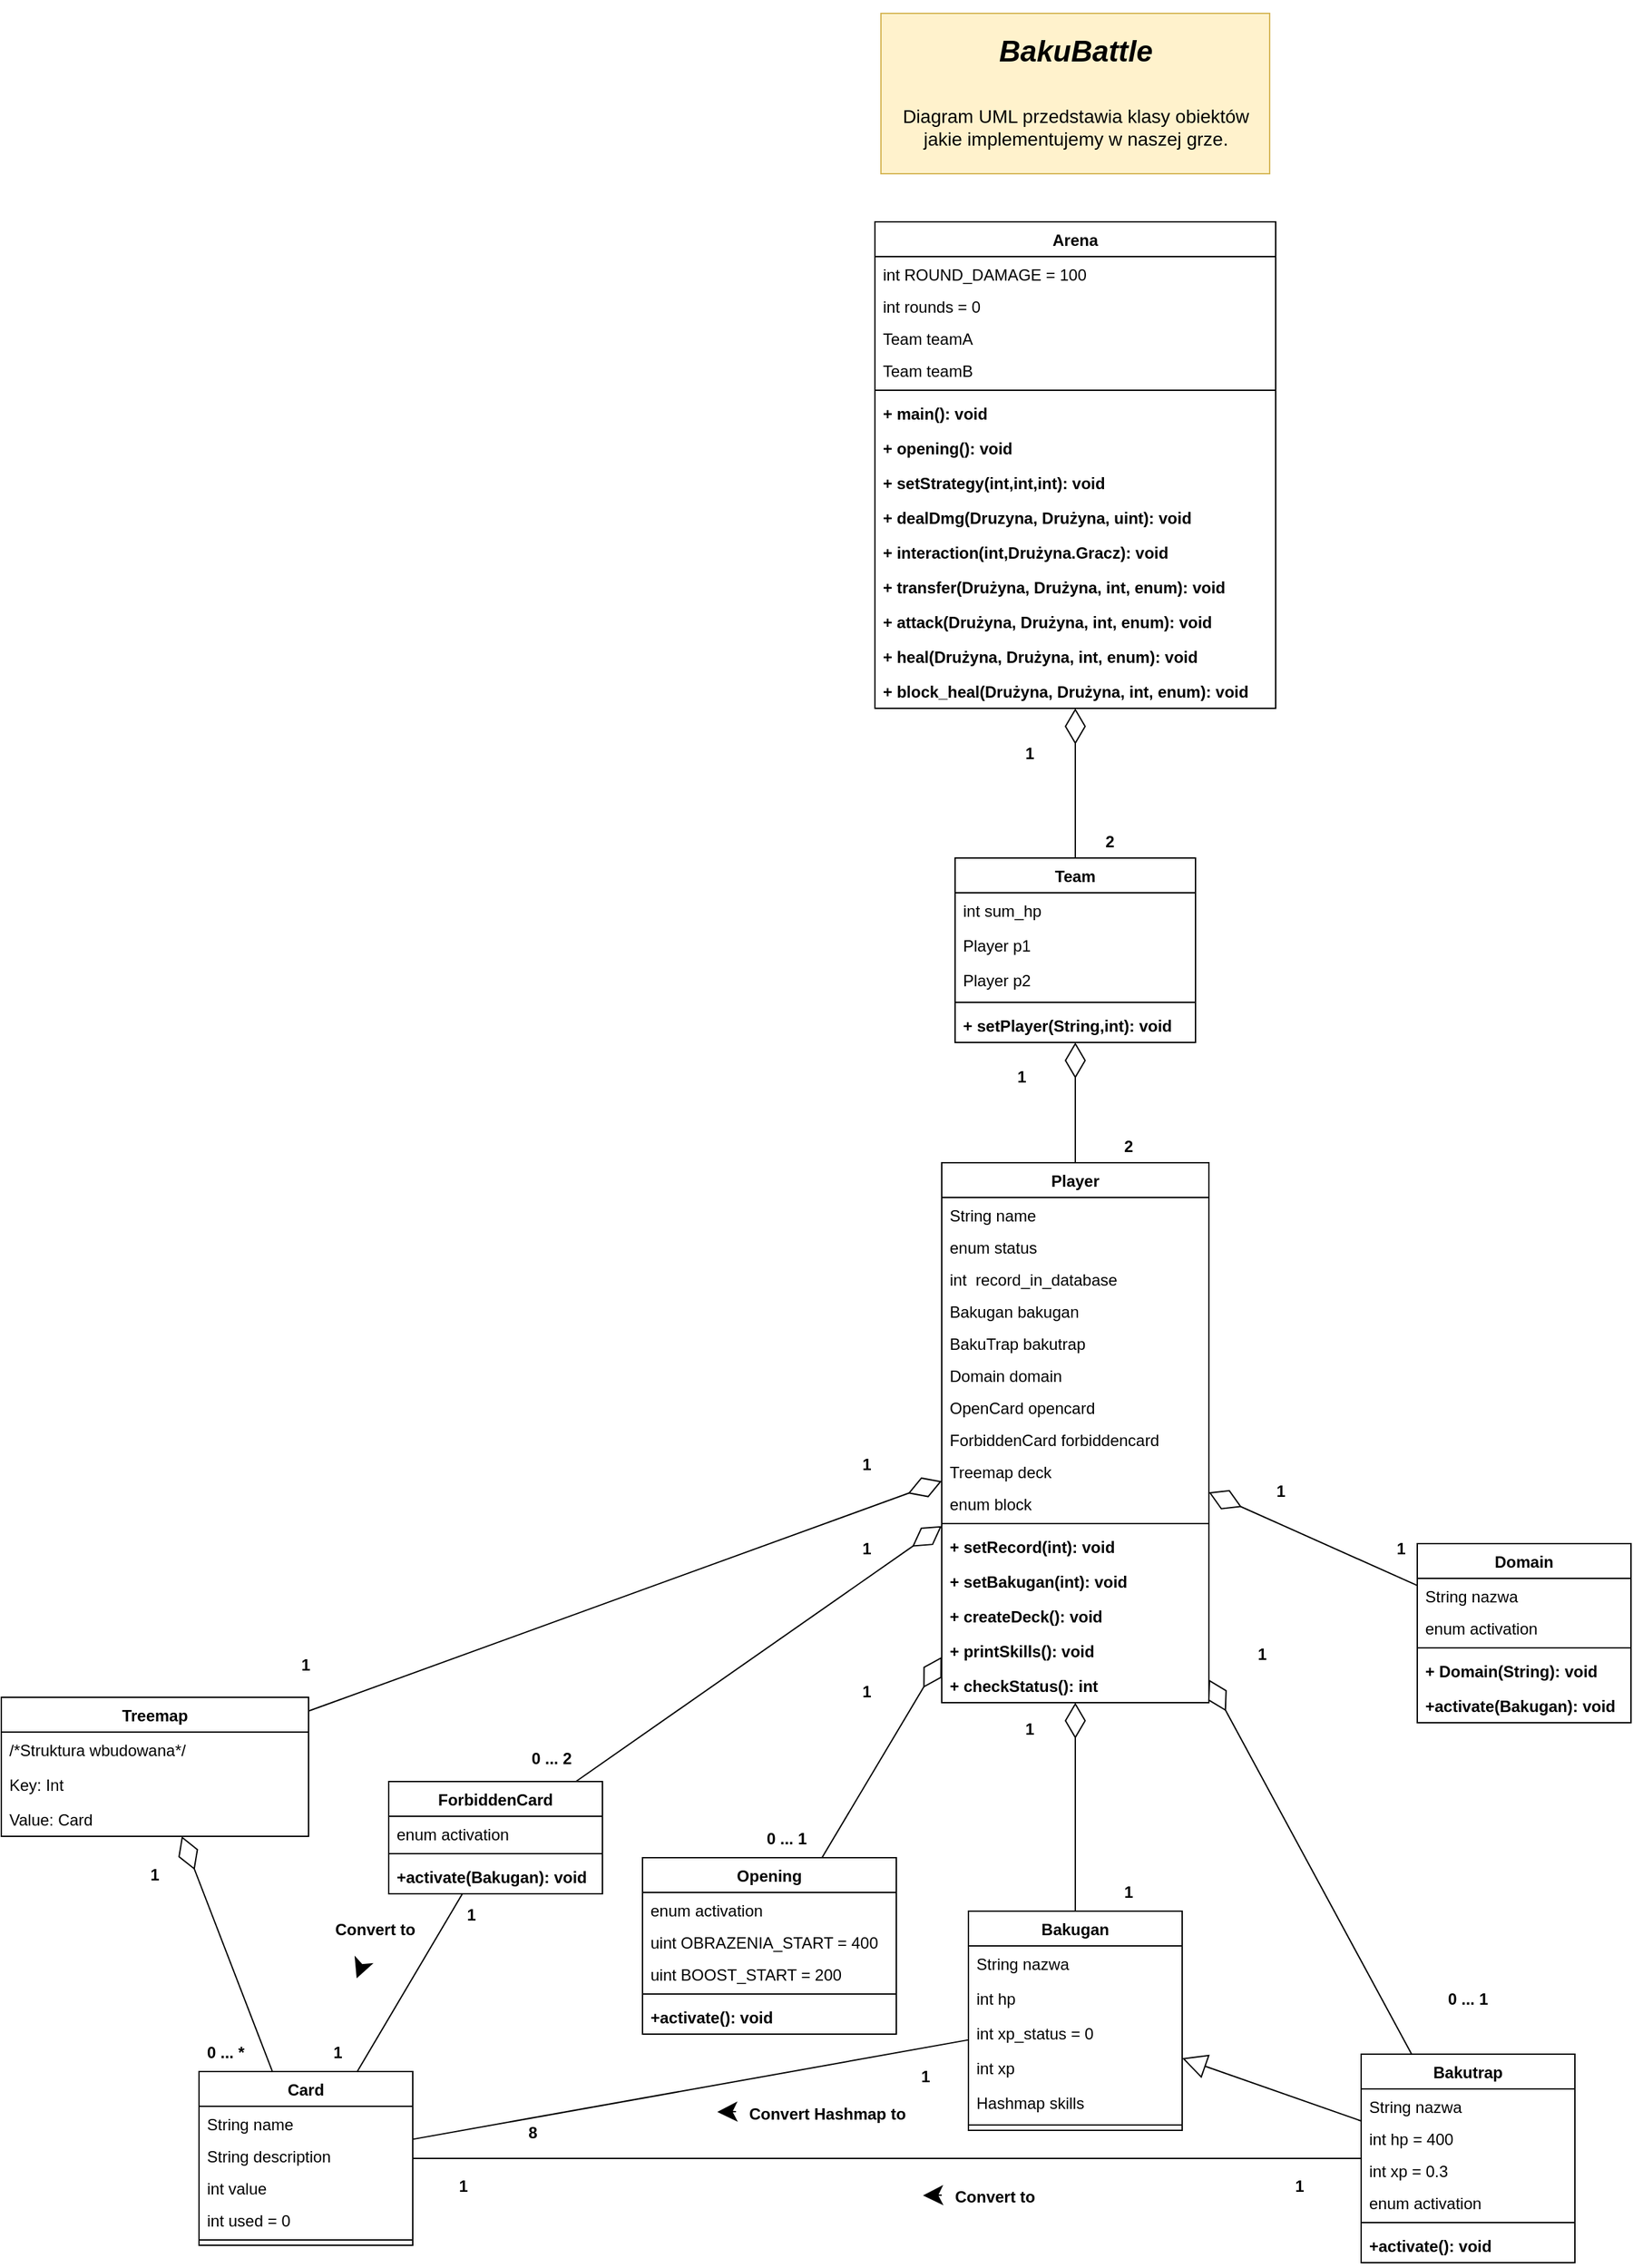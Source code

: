 <mxfile version="18.0.2" type="device"><diagram id="z4InLIFuuH21p3DzAAAp" name="Page-1"><mxGraphModel dx="3197" dy="2397" grid="1" gridSize="10" guides="1" tooltips="1" connect="1" arrows="1" fold="1" page="1" pageScale="1" pageWidth="827" pageHeight="1169" math="0" shadow="0"><root><mxCell id="0"/><mxCell id="1" parent="0"/><mxCell id="HNbfXIdsEJg35BNirGEi-4" value="&lt;br&gt;&lt;div&gt;&lt;i&gt;BakuBattle&lt;/i&gt;&lt;/div&gt;&lt;div&gt;&lt;br&gt;&lt;/div&gt;&lt;div style=&quot;font-size: 14px&quot; align=&quot;center&quot;&gt;&lt;span style=&quot;font-weight: normal&quot;&gt;Diagram UML przedstawia klasy obiektów jakie implementujemy w naszej grze.&lt;/span&gt;&lt;br&gt;&lt;/div&gt;" style="text;html=1;strokeColor=#d6b656;fillColor=#fff2cc;spacing=5;spacingTop=-20;whiteSpace=wrap;overflow=hidden;rounded=0;fontFamily=Helvetica;align=center;fontStyle=1;fontSize=22;" parent="1" vertex="1"><mxGeometry x="268.5" y="-110" width="291" height="120" as="geometry"/></mxCell><mxCell id="HNbfXIdsEJg35BNirGEi-7" value="1" style="text;align=center;fontStyle=1;verticalAlign=middle;spacingLeft=3;spacingRight=3;strokeColor=none;rotatable=0;points=[[0,0.5],[1,0.5]];portConstraint=eastwest;" parent="1" vertex="1"><mxGeometry x="340" y="430" width="80" height="26" as="geometry"/></mxCell><mxCell id="HNbfXIdsEJg35BNirGEi-24" value="Arena" style="swimlane;fontStyle=1;align=center;verticalAlign=top;childLayout=stackLayout;horizontal=1;startSize=26;horizontalStack=0;resizeParent=1;resizeParentMax=0;resizeLast=0;collapsible=1;marginBottom=0;" parent="1" vertex="1"><mxGeometry x="264" y="46" width="300" height="364" as="geometry"><mxRectangle x="264" y="46" width="70" height="26" as="alternateBounds"/></mxGeometry></mxCell><mxCell id="_k5z_oMtJLulZt7J_Nnw-19" value="int ROUND_DAMAGE = 100&#xA;" style="text;strokeColor=none;fillColor=none;align=left;verticalAlign=top;spacingLeft=4;spacingRight=4;overflow=hidden;rotatable=0;points=[[0,0.5],[1,0.5]];portConstraint=eastwest;" parent="HNbfXIdsEJg35BNirGEi-24" vertex="1"><mxGeometry y="26" width="300" height="24" as="geometry"/></mxCell><mxCell id="HNbfXIdsEJg35BNirGEi-25" value="int rounds = 0&#xA;" style="text;strokeColor=none;fillColor=none;align=left;verticalAlign=top;spacingLeft=4;spacingRight=4;overflow=hidden;rotatable=0;points=[[0,0.5],[1,0.5]];portConstraint=eastwest;" parent="HNbfXIdsEJg35BNirGEi-24" vertex="1"><mxGeometry y="50" width="300" height="24" as="geometry"/></mxCell><mxCell id="_k5z_oMtJLulZt7J_Nnw-10" value="Team teamA" style="text;strokeColor=none;fillColor=none;align=left;verticalAlign=top;spacingLeft=4;spacingRight=4;overflow=hidden;rotatable=0;points=[[0,0.5],[1,0.5]];portConstraint=eastwest;" parent="HNbfXIdsEJg35BNirGEi-24" vertex="1"><mxGeometry y="74" width="300" height="24" as="geometry"/></mxCell><mxCell id="HNbfXIdsEJg35BNirGEi-31" value="Team teamB" style="text;strokeColor=none;fillColor=none;align=left;verticalAlign=top;spacingLeft=4;spacingRight=4;overflow=hidden;rotatable=0;points=[[0,0.5],[1,0.5]];portConstraint=eastwest;" parent="HNbfXIdsEJg35BNirGEi-24" vertex="1"><mxGeometry y="98" width="300" height="24" as="geometry"/></mxCell><mxCell id="HNbfXIdsEJg35BNirGEi-26" value="" style="line;strokeWidth=1;fillColor=none;align=left;verticalAlign=middle;spacingTop=-1;spacingLeft=3;spacingRight=3;rotatable=0;labelPosition=right;points=[];portConstraint=eastwest;" parent="HNbfXIdsEJg35BNirGEi-24" vertex="1"><mxGeometry y="122" width="300" height="8" as="geometry"/></mxCell><mxCell id="_k5z_oMtJLulZt7J_Nnw-73" value="+ main(): void" style="text;strokeColor=none;fillColor=none;align=left;verticalAlign=top;spacingLeft=4;spacingRight=4;overflow=hidden;rotatable=0;points=[[0,0.5],[1,0.5]];portConstraint=eastwest;fontStyle=1" parent="HNbfXIdsEJg35BNirGEi-24" vertex="1"><mxGeometry y="130" width="300" height="26" as="geometry"/></mxCell><mxCell id="_k5z_oMtJLulZt7J_Nnw-33" value="+ opening(): void" style="text;strokeColor=none;fillColor=none;align=left;verticalAlign=top;spacingLeft=4;spacingRight=4;overflow=hidden;rotatable=0;points=[[0,0.5],[1,0.5]];portConstraint=eastwest;fontStyle=1" parent="HNbfXIdsEJg35BNirGEi-24" vertex="1"><mxGeometry y="156" width="300" height="26" as="geometry"/></mxCell><mxCell id="HNbfXIdsEJg35BNirGEi-27" value="+ setStrategy(int,int,int): void" style="text;strokeColor=none;fillColor=none;align=left;verticalAlign=top;spacingLeft=4;spacingRight=4;overflow=hidden;rotatable=0;points=[[0,0.5],[1,0.5]];portConstraint=eastwest;fontStyle=1" parent="HNbfXIdsEJg35BNirGEi-24" vertex="1"><mxGeometry y="182" width="300" height="26" as="geometry"/></mxCell><mxCell id="_k5z_oMtJLulZt7J_Nnw-59" value="+ dealDmg(Druzyna, Drużyna, uint): void" style="text;strokeColor=none;fillColor=none;align=left;verticalAlign=top;spacingLeft=4;spacingRight=4;overflow=hidden;rotatable=0;points=[[0,0.5],[1,0.5]];portConstraint=eastwest;fontStyle=1" parent="HNbfXIdsEJg35BNirGEi-24" vertex="1"><mxGeometry y="208" width="300" height="26" as="geometry"/></mxCell><mxCell id="_k5z_oMtJLulZt7J_Nnw-49" value="+ interaction(int,Drużyna.Gracz): void" style="text;strokeColor=none;fillColor=none;align=left;verticalAlign=top;spacingLeft=4;spacingRight=4;overflow=hidden;rotatable=0;points=[[0,0.5],[1,0.5]];portConstraint=eastwest;fontStyle=1" parent="HNbfXIdsEJg35BNirGEi-24" vertex="1"><mxGeometry y="234" width="300" height="26" as="geometry"/></mxCell><mxCell id="_k5z_oMtJLulZt7J_Nnw-50" value="+ transfer(Drużyna, Drużyna, int, enum): void" style="text;strokeColor=none;fillColor=none;align=left;verticalAlign=top;spacingLeft=4;spacingRight=4;overflow=hidden;rotatable=0;points=[[0,0.5],[1,0.5]];portConstraint=eastwest;fontStyle=1" parent="HNbfXIdsEJg35BNirGEi-24" vertex="1"><mxGeometry y="260" width="300" height="26" as="geometry"/></mxCell><mxCell id="_k5z_oMtJLulZt7J_Nnw-51" value="+ attack(Drużyna, Drużyna, int, enum): void" style="text;strokeColor=none;fillColor=none;align=left;verticalAlign=top;spacingLeft=4;spacingRight=4;overflow=hidden;rotatable=0;points=[[0,0.5],[1,0.5]];portConstraint=eastwest;fontStyle=1" parent="HNbfXIdsEJg35BNirGEi-24" vertex="1"><mxGeometry y="286" width="300" height="26" as="geometry"/></mxCell><mxCell id="_k5z_oMtJLulZt7J_Nnw-52" value="+ heal(Drużyna, Drużyna, int, enum): void" style="text;strokeColor=none;fillColor=none;align=left;verticalAlign=top;spacingLeft=4;spacingRight=4;overflow=hidden;rotatable=0;points=[[0,0.5],[1,0.5]];portConstraint=eastwest;fontStyle=1" parent="HNbfXIdsEJg35BNirGEi-24" vertex="1"><mxGeometry y="312" width="300" height="26" as="geometry"/></mxCell><mxCell id="_k5z_oMtJLulZt7J_Nnw-54" value="+ block_heal(Drużyna, Drużyna, int, enum): void" style="text;strokeColor=none;fillColor=none;align=left;verticalAlign=top;spacingLeft=4;spacingRight=4;overflow=hidden;rotatable=0;points=[[0,0.5],[1,0.5]];portConstraint=eastwest;fontStyle=1" parent="HNbfXIdsEJg35BNirGEi-24" vertex="1"><mxGeometry y="338" width="300" height="26" as="geometry"/></mxCell><mxCell id="HNbfXIdsEJg35BNirGEi-54" value="1" style="text;align=center;fontStyle=1;verticalAlign=middle;spacingLeft=3;spacingRight=3;strokeColor=none;rotatable=0;points=[[0,0.5],[1,0.5]];portConstraint=eastwest;" parent="1" vertex="1"><mxGeometry x="220" y="1130" width="76" height="30" as="geometry"/></mxCell><mxCell id="HNbfXIdsEJg35BNirGEi-55" value="1" style="text;align=center;fontStyle=1;verticalAlign=middle;spacingLeft=3;spacingRight=3;strokeColor=none;rotatable=0;points=[[0,0.5],[1,0.5]];portConstraint=eastwest;" parent="1" vertex="1"><mxGeometry x="340" y="1160" width="80" height="26" as="geometry"/></mxCell><mxCell id="_k5z_oMtJLulZt7J_Nnw-2" value="Domain" style="swimlane;fontStyle=1;align=center;verticalAlign=top;childLayout=stackLayout;horizontal=1;startSize=26;horizontalStack=0;resizeParent=1;resizeParentMax=0;resizeLast=0;collapsible=1;marginBottom=0;" parent="1" vertex="1"><mxGeometry x="670" y="1035" width="160" height="134" as="geometry"/></mxCell><mxCell id="_k5z_oMtJLulZt7J_Nnw-4" value="String nazwa" style="text;strokeColor=none;fillColor=none;align=left;verticalAlign=top;spacingLeft=4;spacingRight=4;overflow=hidden;rotatable=0;points=[[0,0.5],[1,0.5]];portConstraint=eastwest;" parent="_k5z_oMtJLulZt7J_Nnw-2" vertex="1"><mxGeometry y="26" width="160" height="24" as="geometry"/></mxCell><mxCell id="_k5z_oMtJLulZt7J_Nnw-3" value="enum activation" style="text;strokeColor=none;fillColor=none;align=left;verticalAlign=top;spacingLeft=4;spacingRight=4;overflow=hidden;rotatable=0;points=[[0,0.5],[1,0.5]];portConstraint=eastwest;" parent="_k5z_oMtJLulZt7J_Nnw-2" vertex="1"><mxGeometry y="50" width="160" height="24" as="geometry"/></mxCell><mxCell id="_k5z_oMtJLulZt7J_Nnw-5" value="" style="line;strokeWidth=1;fillColor=none;align=left;verticalAlign=middle;spacingTop=-1;spacingLeft=3;spacingRight=3;rotatable=0;labelPosition=right;points=[];portConstraint=eastwest;" parent="_k5z_oMtJLulZt7J_Nnw-2" vertex="1"><mxGeometry y="74" width="160" height="8" as="geometry"/></mxCell><mxCell id="_k5z_oMtJLulZt7J_Nnw-6" value="+ Domain(String): void" style="text;strokeColor=none;fillColor=none;align=left;verticalAlign=top;spacingLeft=4;spacingRight=4;overflow=hidden;rotatable=0;points=[[0,0.5],[1,0.5]];portConstraint=eastwest;fontStyle=1" parent="_k5z_oMtJLulZt7J_Nnw-2" vertex="1"><mxGeometry y="82" width="160" height="26" as="geometry"/></mxCell><mxCell id="_k5z_oMtJLulZt7J_Nnw-7" value="+activate(Bakugan): void" style="text;strokeColor=none;fillColor=none;align=left;verticalAlign=top;spacingLeft=4;spacingRight=4;overflow=hidden;rotatable=0;points=[[0,0.5],[1,0.5]];portConstraint=eastwest;fontStyle=1" parent="_k5z_oMtJLulZt7J_Nnw-2" vertex="1"><mxGeometry y="108" width="160" height="26" as="geometry"/></mxCell><mxCell id="_k5z_oMtJLulZt7J_Nnw-23" value="Player" style="swimlane;fontStyle=1;align=center;verticalAlign=top;childLayout=stackLayout;horizontal=1;startSize=26;horizontalStack=0;resizeParent=1;resizeParentMax=0;resizeLast=0;collapsible=1;marginBottom=0;" parent="1" vertex="1"><mxGeometry x="314" y="750" width="200" height="404" as="geometry"/></mxCell><mxCell id="_k5z_oMtJLulZt7J_Nnw-25" value="String name" style="text;strokeColor=none;fillColor=none;align=left;verticalAlign=top;spacingLeft=4;spacingRight=4;overflow=hidden;rotatable=0;points=[[0,0.5],[1,0.5]];portConstraint=eastwest;" parent="_k5z_oMtJLulZt7J_Nnw-23" vertex="1"><mxGeometry y="26" width="200" height="24" as="geometry"/></mxCell><mxCell id="_k5z_oMtJLulZt7J_Nnw-57" value="enum status" style="text;strokeColor=none;fillColor=none;align=left;verticalAlign=top;spacingLeft=4;spacingRight=4;overflow=hidden;rotatable=0;points=[[0,0.5],[1,0.5]];portConstraint=eastwest;" parent="_k5z_oMtJLulZt7J_Nnw-23" vertex="1"><mxGeometry y="50" width="200" height="24" as="geometry"/></mxCell><mxCell id="_k5z_oMtJLulZt7J_Nnw-24" value="int  record_in_database" style="text;strokeColor=none;fillColor=none;align=left;verticalAlign=top;spacingLeft=4;spacingRight=4;overflow=hidden;rotatable=0;points=[[0,0.5],[1,0.5]];portConstraint=eastwest;" parent="_k5z_oMtJLulZt7J_Nnw-23" vertex="1"><mxGeometry y="74" width="200" height="24" as="geometry"/></mxCell><mxCell id="_k5z_oMtJLulZt7J_Nnw-29" value="Bakugan bakugan" style="text;strokeColor=none;fillColor=none;align=left;verticalAlign=top;spacingLeft=4;spacingRight=4;overflow=hidden;rotatable=0;points=[[0,0.5],[1,0.5]];portConstraint=eastwest;" parent="_k5z_oMtJLulZt7J_Nnw-23" vertex="1"><mxGeometry y="98" width="200" height="24" as="geometry"/></mxCell><mxCell id="_k5z_oMtJLulZt7J_Nnw-30" value="BakuTrap bakutrap" style="text;strokeColor=none;fillColor=none;align=left;verticalAlign=top;spacingLeft=4;spacingRight=4;overflow=hidden;rotatable=0;points=[[0,0.5],[1,0.5]];portConstraint=eastwest;" parent="_k5z_oMtJLulZt7J_Nnw-23" vertex="1"><mxGeometry y="122" width="200" height="24" as="geometry"/></mxCell><mxCell id="_k5z_oMtJLulZt7J_Nnw-37" value="Domain domain&#xA;" style="text;strokeColor=none;fillColor=none;align=left;verticalAlign=top;spacingLeft=4;spacingRight=4;overflow=hidden;rotatable=0;points=[[0,0.5],[1,0.5]];portConstraint=eastwest;" parent="_k5z_oMtJLulZt7J_Nnw-23" vertex="1"><mxGeometry y="146" width="200" height="24" as="geometry"/></mxCell><mxCell id="_k5z_oMtJLulZt7J_Nnw-38" value="OpenCard opencard " style="text;strokeColor=none;fillColor=none;align=left;verticalAlign=top;spacingLeft=4;spacingRight=4;overflow=hidden;rotatable=0;points=[[0,0.5],[1,0.5]];portConstraint=eastwest;" parent="_k5z_oMtJLulZt7J_Nnw-23" vertex="1"><mxGeometry y="170" width="200" height="24" as="geometry"/></mxCell><mxCell id="_k5z_oMtJLulZt7J_Nnw-39" value="ForbiddenCard forbiddencard" style="text;strokeColor=none;fillColor=none;align=left;verticalAlign=top;spacingLeft=4;spacingRight=4;overflow=hidden;rotatable=0;points=[[0,0.5],[1,0.5]];portConstraint=eastwest;" parent="_k5z_oMtJLulZt7J_Nnw-23" vertex="1"><mxGeometry y="194" width="200" height="24" as="geometry"/></mxCell><mxCell id="_k5z_oMtJLulZt7J_Nnw-40" value="Treemap deck" style="text;strokeColor=none;fillColor=none;align=left;verticalAlign=top;spacingLeft=4;spacingRight=4;overflow=hidden;rotatable=0;points=[[0,0.5],[1,0.5]];portConstraint=eastwest;" parent="_k5z_oMtJLulZt7J_Nnw-23" vertex="1"><mxGeometry y="218" width="200" height="24" as="geometry"/></mxCell><mxCell id="_k5z_oMtJLulZt7J_Nnw-56" value="enum block" style="text;strokeColor=none;fillColor=none;align=left;verticalAlign=top;spacingLeft=4;spacingRight=4;overflow=hidden;rotatable=0;points=[[0,0.5],[1,0.5]];portConstraint=eastwest;" parent="_k5z_oMtJLulZt7J_Nnw-23" vertex="1"><mxGeometry y="242" width="200" height="24" as="geometry"/></mxCell><mxCell id="_k5z_oMtJLulZt7J_Nnw-26" value="" style="line;strokeWidth=1;fillColor=none;align=left;verticalAlign=middle;spacingTop=-1;spacingLeft=3;spacingRight=3;rotatable=0;labelPosition=right;points=[];portConstraint=eastwest;" parent="_k5z_oMtJLulZt7J_Nnw-23" vertex="1"><mxGeometry y="266" width="200" height="8" as="geometry"/></mxCell><mxCell id="xMd7066QopHY661tZ-0U-19" value="+ setRecord(int): void" style="text;strokeColor=none;fillColor=none;align=left;verticalAlign=top;spacingLeft=4;spacingRight=4;overflow=hidden;rotatable=0;points=[[0,0.5],[1,0.5]];portConstraint=eastwest;fontStyle=1" vertex="1" parent="_k5z_oMtJLulZt7J_Nnw-23"><mxGeometry y="274" width="200" height="26" as="geometry"/></mxCell><mxCell id="_k5z_oMtJLulZt7J_Nnw-27" value="+ setBakugan(int): void" style="text;strokeColor=none;fillColor=none;align=left;verticalAlign=top;spacingLeft=4;spacingRight=4;overflow=hidden;rotatable=0;points=[[0,0.5],[1,0.5]];portConstraint=eastwest;fontStyle=1" parent="_k5z_oMtJLulZt7J_Nnw-23" vertex="1"><mxGeometry y="300" width="200" height="26" as="geometry"/></mxCell><mxCell id="xMd7066QopHY661tZ-0U-18" value="+ createDeck(): void" style="text;strokeColor=none;fillColor=none;align=left;verticalAlign=top;spacingLeft=4;spacingRight=4;overflow=hidden;rotatable=0;points=[[0,0.5],[1,0.5]];portConstraint=eastwest;fontStyle=1" vertex="1" parent="_k5z_oMtJLulZt7J_Nnw-23"><mxGeometry y="326" width="200" height="26" as="geometry"/></mxCell><mxCell id="_k5z_oMtJLulZt7J_Nnw-55" value="+ printSkills(): void" style="text;strokeColor=none;fillColor=none;align=left;verticalAlign=top;spacingLeft=4;spacingRight=4;overflow=hidden;rotatable=0;points=[[0,0.5],[1,0.5]];portConstraint=eastwest;fontStyle=1" parent="_k5z_oMtJLulZt7J_Nnw-23" vertex="1"><mxGeometry y="352" width="200" height="26" as="geometry"/></mxCell><mxCell id="_k5z_oMtJLulZt7J_Nnw-58" value="+ checkStatus(): int" style="text;strokeColor=none;fillColor=none;align=left;verticalAlign=top;spacingLeft=4;spacingRight=4;overflow=hidden;rotatable=0;points=[[0,0.5],[1,0.5]];portConstraint=eastwest;fontStyle=1" parent="_k5z_oMtJLulZt7J_Nnw-23" vertex="1"><mxGeometry y="378" width="200" height="26" as="geometry"/></mxCell><mxCell id="_k5z_oMtJLulZt7J_Nnw-60" value="Opening" style="swimlane;fontStyle=1;align=center;verticalAlign=top;childLayout=stackLayout;horizontal=1;startSize=26;horizontalStack=0;resizeParent=1;resizeParentMax=0;resizeLast=0;collapsible=1;marginBottom=0;" parent="1" vertex="1"><mxGeometry x="90" y="1270" width="190" height="132" as="geometry"/></mxCell><mxCell id="_k5z_oMtJLulZt7J_Nnw-61" value="enum activation" style="text;strokeColor=none;fillColor=none;align=left;verticalAlign=top;spacingLeft=4;spacingRight=4;overflow=hidden;rotatable=0;points=[[0,0.5],[1,0.5]];portConstraint=eastwest;" parent="_k5z_oMtJLulZt7J_Nnw-60" vertex="1"><mxGeometry y="26" width="190" height="24" as="geometry"/></mxCell><mxCell id="_k5z_oMtJLulZt7J_Nnw-71" value="uint OBRAZENIA_START = 400" style="text;strokeColor=none;fillColor=none;align=left;verticalAlign=top;spacingLeft=4;spacingRight=4;overflow=hidden;rotatable=0;points=[[0,0.5],[1,0.5]];portConstraint=eastwest;" parent="_k5z_oMtJLulZt7J_Nnw-60" vertex="1"><mxGeometry y="50" width="190" height="24" as="geometry"/></mxCell><mxCell id="_k5z_oMtJLulZt7J_Nnw-74" value="uint BOOST_START = 200" style="text;strokeColor=none;fillColor=none;align=left;verticalAlign=top;spacingLeft=4;spacingRight=4;overflow=hidden;rotatable=0;points=[[0,0.5],[1,0.5]];portConstraint=eastwest;" parent="_k5z_oMtJLulZt7J_Nnw-60" vertex="1"><mxGeometry y="74" width="190" height="24" as="geometry"/></mxCell><mxCell id="_k5z_oMtJLulZt7J_Nnw-63" value="" style="line;strokeWidth=1;fillColor=none;align=left;verticalAlign=middle;spacingTop=-1;spacingLeft=3;spacingRight=3;rotatable=0;labelPosition=right;points=[];portConstraint=eastwest;" parent="_k5z_oMtJLulZt7J_Nnw-60" vertex="1"><mxGeometry y="98" width="190" height="8" as="geometry"/></mxCell><mxCell id="_k5z_oMtJLulZt7J_Nnw-65" value="+activate(): void" style="text;strokeColor=none;fillColor=none;align=left;verticalAlign=top;spacingLeft=4;spacingRight=4;overflow=hidden;rotatable=0;points=[[0,0.5],[1,0.5]];portConstraint=eastwest;fontStyle=1" parent="_k5z_oMtJLulZt7J_Nnw-60" vertex="1"><mxGeometry y="106" width="190" height="26" as="geometry"/></mxCell><mxCell id="_k5z_oMtJLulZt7J_Nnw-66" value="ForbiddenCard" style="swimlane;fontStyle=1;align=center;verticalAlign=top;childLayout=stackLayout;horizontal=1;startSize=26;horizontalStack=0;resizeParent=1;resizeParentMax=0;resizeLast=0;collapsible=1;marginBottom=0;" parent="1" vertex="1"><mxGeometry x="-100" y="1213" width="160" height="84" as="geometry"/></mxCell><mxCell id="_k5z_oMtJLulZt7J_Nnw-67" value="enum activation" style="text;strokeColor=none;fillColor=none;align=left;verticalAlign=top;spacingLeft=4;spacingRight=4;overflow=hidden;rotatable=0;points=[[0,0.5],[1,0.5]];portConstraint=eastwest;" parent="_k5z_oMtJLulZt7J_Nnw-66" vertex="1"><mxGeometry y="26" width="160" height="24" as="geometry"/></mxCell><mxCell id="_k5z_oMtJLulZt7J_Nnw-68" value="" style="line;strokeWidth=1;fillColor=none;align=left;verticalAlign=middle;spacingTop=-1;spacingLeft=3;spacingRight=3;rotatable=0;labelPosition=right;points=[];portConstraint=eastwest;" parent="_k5z_oMtJLulZt7J_Nnw-66" vertex="1"><mxGeometry y="50" width="160" height="8" as="geometry"/></mxCell><mxCell id="xMd7066QopHY661tZ-0U-61" value="+activate(Bakugan): void" style="text;strokeColor=none;fillColor=none;align=left;verticalAlign=top;spacingLeft=4;spacingRight=4;overflow=hidden;rotatable=0;points=[[0,0.5],[1,0.5]];portConstraint=eastwest;fontStyle=1" vertex="1" parent="_k5z_oMtJLulZt7J_Nnw-66"><mxGeometry y="58" width="160" height="26" as="geometry"/></mxCell><mxCell id="_k5z_oMtJLulZt7J_Nnw-75" value="Card" style="swimlane;fontStyle=1;align=center;verticalAlign=top;childLayout=stackLayout;horizontal=1;startSize=26;horizontalStack=0;resizeParent=1;resizeParentMax=0;resizeLast=0;collapsible=1;marginBottom=0;" parent="1" vertex="1"><mxGeometry x="-242" y="1430" width="160" height="130" as="geometry"/></mxCell><mxCell id="_k5z_oMtJLulZt7J_Nnw-76" value="String name" style="text;strokeColor=none;fillColor=none;align=left;verticalAlign=top;spacingLeft=4;spacingRight=4;overflow=hidden;rotatable=0;points=[[0,0.5],[1,0.5]];portConstraint=eastwest;" parent="_k5z_oMtJLulZt7J_Nnw-75" vertex="1"><mxGeometry y="26" width="160" height="24" as="geometry"/></mxCell><mxCell id="_k5z_oMtJLulZt7J_Nnw-80" value="String description" style="text;strokeColor=none;fillColor=none;align=left;verticalAlign=top;spacingLeft=4;spacingRight=4;overflow=hidden;rotatable=0;points=[[0,0.5],[1,0.5]];portConstraint=eastwest;" parent="_k5z_oMtJLulZt7J_Nnw-75" vertex="1"><mxGeometry y="50" width="160" height="24" as="geometry"/></mxCell><mxCell id="_k5z_oMtJLulZt7J_Nnw-81" value="int value" style="text;strokeColor=none;fillColor=none;align=left;verticalAlign=top;spacingLeft=4;spacingRight=4;overflow=hidden;rotatable=0;points=[[0,0.5],[1,0.5]];portConstraint=eastwest;" parent="_k5z_oMtJLulZt7J_Nnw-75" vertex="1"><mxGeometry y="74" width="160" height="24" as="geometry"/></mxCell><mxCell id="xMd7066QopHY661tZ-0U-24" value="int used = 0" style="text;strokeColor=none;fillColor=none;align=left;verticalAlign=top;spacingLeft=4;spacingRight=4;overflow=hidden;rotatable=0;points=[[0,0.5],[1,0.5]];portConstraint=eastwest;" vertex="1" parent="_k5z_oMtJLulZt7J_Nnw-75"><mxGeometry y="98" width="160" height="24" as="geometry"/></mxCell><mxCell id="_k5z_oMtJLulZt7J_Nnw-77" value="" style="line;strokeWidth=1;fillColor=none;align=left;verticalAlign=middle;spacingTop=-1;spacingLeft=3;spacingRight=3;rotatable=0;labelPosition=right;points=[];portConstraint=eastwest;" parent="_k5z_oMtJLulZt7J_Nnw-75" vertex="1"><mxGeometry y="122" width="160" height="8" as="geometry"/></mxCell><mxCell id="xMd7066QopHY661tZ-0U-4" value="2" style="text;align=center;fontStyle=1;verticalAlign=middle;spacingLeft=3;spacingRight=3;strokeColor=none;rotatable=0;points=[[0,0.5],[1,0.5]];portConstraint=eastwest;" vertex="1" parent="1"><mxGeometry x="400" y="496" width="80" height="26" as="geometry"/></mxCell><mxCell id="xMd7066QopHY661tZ-0U-8" value="Team" style="swimlane;fontStyle=1;align=center;verticalAlign=top;childLayout=stackLayout;horizontal=1;startSize=26;horizontalStack=0;resizeParent=1;resizeParentMax=0;resizeLast=0;collapsible=1;marginBottom=0;" vertex="1" parent="1"><mxGeometry x="324" y="522" width="180" height="138" as="geometry"><mxRectangle x="384" y="522" width="60" height="26" as="alternateBounds"/></mxGeometry></mxCell><mxCell id="xMd7066QopHY661tZ-0U-12" value="int sum_hp" style="text;strokeColor=none;fillColor=none;align=left;verticalAlign=top;spacingLeft=4;spacingRight=4;overflow=hidden;rotatable=0;points=[[0,0.5],[1,0.5]];portConstraint=eastwest;" vertex="1" parent="xMd7066QopHY661tZ-0U-8"><mxGeometry y="26" width="180" height="26" as="geometry"/></mxCell><mxCell id="xMd7066QopHY661tZ-0U-13" value="Player p1" style="text;strokeColor=none;fillColor=none;align=left;verticalAlign=top;spacingLeft=4;spacingRight=4;overflow=hidden;rotatable=0;points=[[0,0.5],[1,0.5]];portConstraint=eastwest;" vertex="1" parent="xMd7066QopHY661tZ-0U-8"><mxGeometry y="52" width="180" height="26" as="geometry"/></mxCell><mxCell id="xMd7066QopHY661tZ-0U-9" value="Player p2" style="text;strokeColor=none;fillColor=none;align=left;verticalAlign=top;spacingLeft=4;spacingRight=4;overflow=hidden;rotatable=0;points=[[0,0.5],[1,0.5]];portConstraint=eastwest;" vertex="1" parent="xMd7066QopHY661tZ-0U-8"><mxGeometry y="78" width="180" height="26" as="geometry"/></mxCell><mxCell id="xMd7066QopHY661tZ-0U-10" value="" style="line;strokeWidth=1;fillColor=none;align=left;verticalAlign=middle;spacingTop=-1;spacingLeft=3;spacingRight=3;rotatable=0;labelPosition=right;points=[];portConstraint=eastwest;" vertex="1" parent="xMd7066QopHY661tZ-0U-8"><mxGeometry y="104" width="180" height="8" as="geometry"/></mxCell><mxCell id="xMd7066QopHY661tZ-0U-11" value="+ setPlayer(String,int): void" style="text;strokeColor=none;fillColor=none;align=left;verticalAlign=top;spacingLeft=4;spacingRight=4;overflow=hidden;rotatable=0;points=[[0,0.5],[1,0.5]];portConstraint=eastwest;fontStyle=1" vertex="1" parent="xMd7066QopHY661tZ-0U-8"><mxGeometry y="112" width="180" height="26" as="geometry"/></mxCell><mxCell id="xMd7066QopHY661tZ-0U-14" value="Bakugan" style="swimlane;fontStyle=1;align=center;verticalAlign=top;childLayout=stackLayout;horizontal=1;startSize=26;horizontalStack=0;resizeParent=1;resizeParentMax=0;resizeLast=0;collapsible=1;marginBottom=0;" vertex="1" parent="1"><mxGeometry x="334" y="1310" width="160" height="164" as="geometry"/></mxCell><mxCell id="xMd7066QopHY661tZ-0U-15" value="String nazwa" style="text;strokeColor=none;fillColor=none;align=left;verticalAlign=top;spacingLeft=4;spacingRight=4;overflow=hidden;rotatable=0;points=[[0,0.5],[1,0.5]];portConstraint=eastwest;" vertex="1" parent="xMd7066QopHY661tZ-0U-14"><mxGeometry y="26" width="160" height="26" as="geometry"/></mxCell><mxCell id="xMd7066QopHY661tZ-0U-21" value="int hp" style="text;strokeColor=none;fillColor=none;align=left;verticalAlign=top;spacingLeft=4;spacingRight=4;overflow=hidden;rotatable=0;points=[[0,0.5],[1,0.5]];portConstraint=eastwest;" vertex="1" parent="xMd7066QopHY661tZ-0U-14"><mxGeometry y="52" width="160" height="26" as="geometry"/></mxCell><mxCell id="xMd7066QopHY661tZ-0U-22" value="int xp_status = 0" style="text;strokeColor=none;fillColor=none;align=left;verticalAlign=top;spacingLeft=4;spacingRight=4;overflow=hidden;rotatable=0;points=[[0,0.5],[1,0.5]];portConstraint=eastwest;" vertex="1" parent="xMd7066QopHY661tZ-0U-14"><mxGeometry y="78" width="160" height="26" as="geometry"/></mxCell><mxCell id="xMd7066QopHY661tZ-0U-23" value="int xp" style="text;strokeColor=none;fillColor=none;align=left;verticalAlign=top;spacingLeft=4;spacingRight=4;overflow=hidden;rotatable=0;points=[[0,0.5],[1,0.5]];portConstraint=eastwest;" vertex="1" parent="xMd7066QopHY661tZ-0U-14"><mxGeometry y="104" width="160" height="26" as="geometry"/></mxCell><mxCell id="xMd7066QopHY661tZ-0U-20" value="Hashmap skills" style="text;strokeColor=none;fillColor=none;align=left;verticalAlign=top;spacingLeft=4;spacingRight=4;overflow=hidden;rotatable=0;points=[[0,0.5],[1,0.5]];portConstraint=eastwest;" vertex="1" parent="xMd7066QopHY661tZ-0U-14"><mxGeometry y="130" width="160" height="26" as="geometry"/></mxCell><mxCell id="xMd7066QopHY661tZ-0U-16" value="" style="line;strokeWidth=1;fillColor=none;align=left;verticalAlign=middle;spacingTop=-1;spacingLeft=3;spacingRight=3;rotatable=0;labelPosition=right;points=[];portConstraint=eastwest;" vertex="1" parent="xMd7066QopHY661tZ-0U-14"><mxGeometry y="156" width="160" height="8" as="geometry"/></mxCell><mxCell id="xMd7066QopHY661tZ-0U-25" value="" style="endArrow=diamondThin;endFill=0;endSize=24;html=1;rounded=0;" edge="1" parent="1" source="xMd7066QopHY661tZ-0U-8" target="HNbfXIdsEJg35BNirGEi-24"><mxGeometry width="160" relative="1" as="geometry"><mxPoint x="1264" y="300" as="sourcePoint"/><mxPoint x="1264" y="230" as="targetPoint"/></mxGeometry></mxCell><mxCell id="xMd7066QopHY661tZ-0U-26" value="" style="endArrow=diamondThin;endFill=0;endSize=24;html=1;rounded=0;" edge="1" parent="1" source="_k5z_oMtJLulZt7J_Nnw-23" target="xMd7066QopHY661tZ-0U-8"><mxGeometry width="160" relative="1" as="geometry"><mxPoint x="424" y="532" as="sourcePoint"/><mxPoint x="424" y="420" as="targetPoint"/></mxGeometry></mxCell><mxCell id="xMd7066QopHY661tZ-0U-27" value="2" style="text;align=center;fontStyle=1;verticalAlign=middle;spacingLeft=3;spacingRight=3;strokeColor=none;rotatable=0;points=[[0,0.5],[1,0.5]];portConstraint=eastwest;" vertex="1" parent="1"><mxGeometry x="414" y="724" width="80" height="26" as="geometry"/></mxCell><mxCell id="xMd7066QopHY661tZ-0U-28" value="1" style="text;align=center;fontStyle=1;verticalAlign=middle;spacingLeft=3;spacingRight=3;strokeColor=none;rotatable=0;points=[[0,0.5],[1,0.5]];portConstraint=eastwest;" vertex="1" parent="1"><mxGeometry x="334" y="672" width="80" height="26" as="geometry"/></mxCell><mxCell id="xMd7066QopHY661tZ-0U-29" value="" style="endArrow=diamondThin;endFill=0;endSize=24;html=1;rounded=0;" edge="1" parent="1" source="xMd7066QopHY661tZ-0U-14" target="_k5z_oMtJLulZt7J_Nnw-23"><mxGeometry width="160" relative="1" as="geometry"><mxPoint x="620" y="1020" as="sourcePoint"/><mxPoint x="1227.75" y="350" as="targetPoint"/></mxGeometry></mxCell><mxCell id="xMd7066QopHY661tZ-0U-30" value="" style="endArrow=diamondThin;endFill=0;endSize=24;html=1;rounded=0;" edge="1" parent="1" source="_k5z_oMtJLulZt7J_Nnw-2" target="_k5z_oMtJLulZt7J_Nnw-23"><mxGeometry width="160" relative="1" as="geometry"><mxPoint x="424" y="1280" as="sourcePoint"/><mxPoint x="424" y="1164" as="targetPoint"/></mxGeometry></mxCell><mxCell id="xMd7066QopHY661tZ-0U-31" value="1" style="text;align=center;fontStyle=1;verticalAlign=middle;spacingLeft=3;spacingRight=3;strokeColor=none;rotatable=0;points=[[0,0.5],[1,0.5]];portConstraint=eastwest;" vertex="1" parent="1"><mxGeometry x="620" y="1023" width="76" height="30" as="geometry"/></mxCell><mxCell id="xMd7066QopHY661tZ-0U-32" value="1" style="text;align=center;fontStyle=1;verticalAlign=middle;spacingLeft=3;spacingRight=3;strokeColor=none;rotatable=0;points=[[0,0.5],[1,0.5]];portConstraint=eastwest;" vertex="1" parent="1"><mxGeometry x="530" y="980" width="76" height="30" as="geometry"/></mxCell><mxCell id="xMd7066QopHY661tZ-0U-33" value="" style="endArrow=diamondThin;endFill=0;endSize=24;html=1;rounded=0;" edge="1" parent="1" source="_k5z_oMtJLulZt7J_Nnw-60" target="_k5z_oMtJLulZt7J_Nnw-23"><mxGeometry width="160" relative="1" as="geometry"><mxPoint x="424" y="1280" as="sourcePoint"/><mxPoint x="424" y="1164" as="targetPoint"/></mxGeometry></mxCell><mxCell id="xMd7066QopHY661tZ-0U-34" value="0 ... 1" style="text;align=center;fontStyle=1;verticalAlign=middle;spacingLeft=3;spacingRight=3;strokeColor=none;rotatable=0;points=[[0,0.5],[1,0.5]];portConstraint=eastwest;" vertex="1" parent="1"><mxGeometry x="160" y="1240" width="76" height="30" as="geometry"/></mxCell><mxCell id="xMd7066QopHY661tZ-0U-35" value="1" style="text;align=center;fontStyle=1;verticalAlign=middle;spacingLeft=3;spacingRight=3;strokeColor=none;rotatable=0;points=[[0,0.5],[1,0.5]];portConstraint=eastwest;" vertex="1" parent="1"><mxGeometry x="416" y="1280" width="76" height="30" as="geometry"/></mxCell><mxCell id="xMd7066QopHY661tZ-0U-36" value="Bakutrap" style="swimlane;fontStyle=1;align=center;verticalAlign=top;childLayout=stackLayout;horizontal=1;startSize=26;horizontalStack=0;resizeParent=1;resizeParentMax=0;resizeLast=0;collapsible=1;marginBottom=0;" vertex="1" parent="1"><mxGeometry x="628" y="1417" width="160" height="156" as="geometry"/></mxCell><mxCell id="xMd7066QopHY661tZ-0U-40" value="String nazwa" style="text;strokeColor=none;fillColor=none;align=left;verticalAlign=top;spacingLeft=4;spacingRight=4;overflow=hidden;rotatable=0;points=[[0,0.5],[1,0.5]];portConstraint=eastwest;" vertex="1" parent="xMd7066QopHY661tZ-0U-36"><mxGeometry y="26" width="160" height="24" as="geometry"/></mxCell><mxCell id="xMd7066QopHY661tZ-0U-37" value="int hp = 400" style="text;strokeColor=none;fillColor=none;align=left;verticalAlign=top;spacingLeft=4;spacingRight=4;overflow=hidden;rotatable=0;points=[[0,0.5],[1,0.5]];portConstraint=eastwest;" vertex="1" parent="xMd7066QopHY661tZ-0U-36"><mxGeometry y="50" width="160" height="24" as="geometry"/></mxCell><mxCell id="xMd7066QopHY661tZ-0U-43" value="int xp = 0.3" style="text;strokeColor=none;fillColor=none;align=left;verticalAlign=top;spacingLeft=4;spacingRight=4;overflow=hidden;rotatable=0;points=[[0,0.5],[1,0.5]];portConstraint=eastwest;" vertex="1" parent="xMd7066QopHY661tZ-0U-36"><mxGeometry y="74" width="160" height="24" as="geometry"/></mxCell><mxCell id="xMd7066QopHY661tZ-0U-41" value="enum activation" style="text;strokeColor=none;fillColor=none;align=left;verticalAlign=top;spacingLeft=4;spacingRight=4;overflow=hidden;rotatable=0;points=[[0,0.5],[1,0.5]];portConstraint=eastwest;" vertex="1" parent="xMd7066QopHY661tZ-0U-36"><mxGeometry y="98" width="160" height="24" as="geometry"/></mxCell><mxCell id="xMd7066QopHY661tZ-0U-38" value="" style="line;strokeWidth=1;fillColor=none;align=left;verticalAlign=middle;spacingTop=-1;spacingLeft=3;spacingRight=3;rotatable=0;labelPosition=right;points=[];portConstraint=eastwest;" vertex="1" parent="xMd7066QopHY661tZ-0U-36"><mxGeometry y="122" width="160" height="8" as="geometry"/></mxCell><mxCell id="xMd7066QopHY661tZ-0U-39" value="+activate(): void" style="text;strokeColor=none;fillColor=none;align=left;verticalAlign=top;spacingLeft=4;spacingRight=4;overflow=hidden;rotatable=0;points=[[0,0.5],[1,0.5]];portConstraint=eastwest;fontStyle=1" vertex="1" parent="xMd7066QopHY661tZ-0U-36"><mxGeometry y="130" width="160" height="26" as="geometry"/></mxCell><mxCell id="xMd7066QopHY661tZ-0U-52" value="" style="endArrow=diamondThin;endFill=0;endSize=24;html=1;rounded=0;" edge="1" parent="1" source="xMd7066QopHY661tZ-0U-36" target="_k5z_oMtJLulZt7J_Nnw-23"><mxGeometry width="160" relative="1" as="geometry"><mxPoint x="424" y="1280" as="sourcePoint"/><mxPoint x="424" y="1164" as="targetPoint"/></mxGeometry></mxCell><mxCell id="xMd7066QopHY661tZ-0U-53" value="0 ... 1" style="text;align=center;fontStyle=1;verticalAlign=middle;spacingLeft=3;spacingRight=3;strokeColor=none;rotatable=0;points=[[0,0.5],[1,0.5]];portConstraint=eastwest;" vertex="1" parent="1"><mxGeometry x="670" y="1360" width="76" height="30" as="geometry"/></mxCell><mxCell id="xMd7066QopHY661tZ-0U-54" value="1" style="text;align=center;fontStyle=1;verticalAlign=middle;spacingLeft=3;spacingRight=3;strokeColor=none;rotatable=0;points=[[0,0.5],[1,0.5]];portConstraint=eastwest;" vertex="1" parent="1"><mxGeometry x="514" y="1104" width="80" height="26" as="geometry"/></mxCell><mxCell id="xMd7066QopHY661tZ-0U-55" value="" style="endArrow=block;endSize=16;endFill=0;html=1;rounded=0;" edge="1" parent="1" source="xMd7066QopHY661tZ-0U-36" target="xMd7066QopHY661tZ-0U-14"><mxGeometry width="160" relative="1" as="geometry"><mxPoint x="970" y="1370" as="sourcePoint"/><mxPoint x="1040" y="900" as="targetPoint"/></mxGeometry></mxCell><mxCell id="xMd7066QopHY661tZ-0U-57" value="Treemap" style="swimlane;fontStyle=1;childLayout=stackLayout;horizontal=1;startSize=26;fillColor=none;horizontalStack=0;resizeParent=1;resizeParentMax=0;resizeLast=0;collapsible=1;marginBottom=0;" vertex="1" parent="1"><mxGeometry x="-390" y="1150" width="230" height="104" as="geometry"/></mxCell><mxCell id="xMd7066QopHY661tZ-0U-58" value="/*Struktura wbudowana*/" style="text;strokeColor=none;fillColor=none;align=left;verticalAlign=top;spacingLeft=4;spacingRight=4;overflow=hidden;rotatable=0;points=[[0,0.5],[1,0.5]];portConstraint=eastwest;" vertex="1" parent="xMd7066QopHY661tZ-0U-57"><mxGeometry y="26" width="230" height="26" as="geometry"/></mxCell><mxCell id="xMd7066QopHY661tZ-0U-59" value="Key: Int" style="text;strokeColor=none;fillColor=none;align=left;verticalAlign=top;spacingLeft=4;spacingRight=4;overflow=hidden;rotatable=0;points=[[0,0.5],[1,0.5]];portConstraint=eastwest;" vertex="1" parent="xMd7066QopHY661tZ-0U-57"><mxGeometry y="52" width="230" height="26" as="geometry"/></mxCell><mxCell id="xMd7066QopHY661tZ-0U-60" value="Value: Card" style="text;strokeColor=none;fillColor=none;align=left;verticalAlign=top;spacingLeft=4;spacingRight=4;overflow=hidden;rotatable=0;points=[[0,0.5],[1,0.5]];portConstraint=eastwest;" vertex="1" parent="xMd7066QopHY661tZ-0U-57"><mxGeometry y="78" width="230" height="26" as="geometry"/></mxCell><mxCell id="xMd7066QopHY661tZ-0U-62" value="" style="endArrow=diamondThin;endFill=0;endSize=24;html=1;rounded=0;" edge="1" parent="1" source="xMd7066QopHY661tZ-0U-57" target="_k5z_oMtJLulZt7J_Nnw-23"><mxGeometry width="160" relative="1" as="geometry"><mxPoint x="234.359" y="1280" as="sourcePoint"/><mxPoint x="324" y="1129.686" as="targetPoint"/></mxGeometry></mxCell><mxCell id="xMd7066QopHY661tZ-0U-63" value="1" style="text;align=center;fontStyle=1;verticalAlign=middle;spacingLeft=3;spacingRight=3;strokeColor=none;rotatable=0;points=[[0,0.5],[1,0.5]];portConstraint=eastwest;" vertex="1" parent="1"><mxGeometry x="-200" y="1110" width="76" height="30" as="geometry"/></mxCell><mxCell id="xMd7066QopHY661tZ-0U-64" value="1" style="text;align=center;fontStyle=1;verticalAlign=middle;spacingLeft=3;spacingRight=3;strokeColor=none;rotatable=0;points=[[0,0.5],[1,0.5]];portConstraint=eastwest;" vertex="1" parent="1"><mxGeometry x="220" y="960" width="76" height="30" as="geometry"/></mxCell><mxCell id="xMd7066QopHY661tZ-0U-65" value="" style="endArrow=diamondThin;endFill=0;endSize=24;html=1;rounded=0;" edge="1" parent="1" source="_k5z_oMtJLulZt7J_Nnw-66" target="_k5z_oMtJLulZt7J_Nnw-23"><mxGeometry width="160" relative="1" as="geometry"><mxPoint x="-150" y="1170.273" as="sourcePoint"/><mxPoint x="324" y="998.284" as="targetPoint"/></mxGeometry></mxCell><mxCell id="xMd7066QopHY661tZ-0U-66" value="1" style="text;align=center;fontStyle=1;verticalAlign=middle;spacingLeft=3;spacingRight=3;strokeColor=none;rotatable=0;points=[[0,0.5],[1,0.5]];portConstraint=eastwest;" vertex="1" parent="1"><mxGeometry x="220" y="1023" width="76" height="30" as="geometry"/></mxCell><mxCell id="xMd7066QopHY661tZ-0U-67" value="0 ... 2" style="text;align=center;fontStyle=1;verticalAlign=middle;spacingLeft=3;spacingRight=3;strokeColor=none;rotatable=0;points=[[0,0.5],[1,0.5]];portConstraint=eastwest;" vertex="1" parent="1"><mxGeometry x="-16" y="1180" width="76" height="30" as="geometry"/></mxCell><mxCell id="xMd7066QopHY661tZ-0U-68" value="" style="endArrow=diamondThin;endFill=0;endSize=24;html=1;rounded=0;" edge="1" parent="1" source="_k5z_oMtJLulZt7J_Nnw-75" target="xMd7066QopHY661tZ-0U-57"><mxGeometry width="160" relative="1" as="geometry"><mxPoint x="50.158" y="1223" as="sourcePoint"/><mxPoint x="324" y="1031.816" as="targetPoint"/></mxGeometry></mxCell><mxCell id="xMd7066QopHY661tZ-0U-72" value="1" style="text;align=center;fontStyle=1;verticalAlign=middle;spacingLeft=3;spacingRight=3;strokeColor=none;rotatable=0;points=[[0,0.5],[1,0.5]];portConstraint=eastwest;" vertex="1" parent="1"><mxGeometry x="544" y="1500" width="76" height="30" as="geometry"/></mxCell><mxCell id="xMd7066QopHY661tZ-0U-73" value="1" style="text;align=center;fontStyle=1;verticalAlign=middle;spacingLeft=3;spacingRight=3;strokeColor=none;rotatable=0;points=[[0,0.5],[1,0.5]];portConstraint=eastwest;" vertex="1" parent="1"><mxGeometry x="-176" y="1400" width="76" height="30" as="geometry"/></mxCell><mxCell id="xMd7066QopHY661tZ-0U-74" value="" style="endArrow=none;endFill=0;endSize=12;html=1;rounded=0;" edge="1" parent="1" source="_k5z_oMtJLulZt7J_Nnw-66" target="_k5z_oMtJLulZt7J_Nnw-75"><mxGeometry width="160" relative="1" as="geometry"><mxPoint x="30" y="1230" as="sourcePoint"/><mxPoint x="190" y="1230" as="targetPoint"/></mxGeometry></mxCell><mxCell id="xMd7066QopHY661tZ-0U-75" value="" style="endArrow=none;endFill=0;endSize=12;html=1;rounded=0;" edge="1" parent="1" source="xMd7066QopHY661tZ-0U-14" target="_k5z_oMtJLulZt7J_Nnw-75"><mxGeometry width="160" relative="1" as="geometry"><mxPoint x="-34.85" y="1307" as="sourcePoint"/><mxPoint x="-113.542" y="1440" as="targetPoint"/></mxGeometry></mxCell><mxCell id="xMd7066QopHY661tZ-0U-76" value="" style="endArrow=none;endFill=0;endSize=12;html=1;rounded=0;" edge="1" parent="1" source="xMd7066QopHY661tZ-0U-36" target="_k5z_oMtJLulZt7J_Nnw-75"><mxGeometry width="160" relative="1" as="geometry"><mxPoint x="344" y="1416.306" as="sourcePoint"/><mxPoint x="-72" y="1490.694" as="targetPoint"/></mxGeometry></mxCell><mxCell id="xMd7066QopHY661tZ-0U-77" value="1" style="text;align=center;fontStyle=1;verticalAlign=middle;spacingLeft=3;spacingRight=3;strokeColor=none;rotatable=0;points=[[0,0.5],[1,0.5]];portConstraint=eastwest;" vertex="1" parent="1"><mxGeometry x="-82" y="1500" width="76" height="30" as="geometry"/></mxCell><mxCell id="xMd7066QopHY661tZ-0U-78" value="Convert to " style="text;align=center;fontStyle=1;verticalAlign=middle;spacingLeft=3;spacingRight=3;strokeColor=none;rotatable=0;points=[[0,0.5],[1,0.5]];portConstraint=eastwest;" vertex="1" parent="1"><mxGeometry x="314" y="1510" width="80" height="26" as="geometry"/></mxCell><mxCell id="xMd7066QopHY661tZ-0U-79" value="" style="endArrow=classic;endFill=1;endSize=12;html=1;rounded=0;" edge="1" parent="1"><mxGeometry width="160" relative="1" as="geometry"><mxPoint x="314" y="1522.5" as="sourcePoint"/><mxPoint x="300" y="1522.75" as="targetPoint"/></mxGeometry></mxCell><mxCell id="xMd7066QopHY661tZ-0U-80" value="Convert Hashmap to " style="text;align=center;fontStyle=1;verticalAlign=middle;spacingLeft=3;spacingRight=3;strokeColor=none;rotatable=0;points=[[0,0.5],[1,0.5]];portConstraint=eastwest;" vertex="1" parent="1"><mxGeometry x="188.5" y="1448" width="80" height="26" as="geometry"/></mxCell><mxCell id="xMd7066QopHY661tZ-0U-81" value="" style="endArrow=classic;endFill=1;endSize=12;html=1;rounded=0;" edge="1" parent="1"><mxGeometry width="160" relative="1" as="geometry"><mxPoint x="160" y="1460" as="sourcePoint"/><mxPoint x="146" y="1460.25" as="targetPoint"/></mxGeometry></mxCell><mxCell id="xMd7066QopHY661tZ-0U-82" value="" style="endArrow=classic;endFill=1;endSize=12;html=1;rounded=0;" edge="1" parent="1"><mxGeometry width="160" relative="1" as="geometry"><mxPoint x="-120" y="1350" as="sourcePoint"/><mxPoint x="-124" y="1360.25" as="targetPoint"/></mxGeometry></mxCell><mxCell id="xMd7066QopHY661tZ-0U-83" value="Convert to " style="text;align=center;fontStyle=1;verticalAlign=middle;spacingLeft=3;spacingRight=3;strokeColor=none;rotatable=0;points=[[0,0.5],[1,0.5]];portConstraint=eastwest;" vertex="1" parent="1"><mxGeometry x="-150" y="1310" width="80" height="26" as="geometry"/></mxCell><mxCell id="xMd7066QopHY661tZ-0U-84" value="1" style="text;align=center;fontStyle=1;verticalAlign=middle;spacingLeft=3;spacingRight=3;strokeColor=none;rotatable=0;points=[[0,0.5],[1,0.5]];portConstraint=eastwest;" vertex="1" parent="1"><mxGeometry x="264" y="1418" width="76" height="30" as="geometry"/></mxCell><mxCell id="xMd7066QopHY661tZ-0U-85" value="8" style="text;align=center;fontStyle=1;verticalAlign=middle;spacingLeft=3;spacingRight=3;strokeColor=none;rotatable=0;points=[[0,0.5],[1,0.5]];portConstraint=eastwest;" vertex="1" parent="1"><mxGeometry x="-30" y="1460" width="76" height="30" as="geometry"/></mxCell><mxCell id="xMd7066QopHY661tZ-0U-86" value="1" style="text;align=center;fontStyle=1;verticalAlign=middle;spacingLeft=3;spacingRight=3;strokeColor=none;rotatable=0;points=[[0,0.5],[1,0.5]];portConstraint=eastwest;" vertex="1" parent="1"><mxGeometry x="-76" y="1297" width="76" height="30" as="geometry"/></mxCell><mxCell id="xMd7066QopHY661tZ-0U-87" value="0 ... *" style="text;align=center;fontStyle=1;verticalAlign=middle;spacingLeft=3;spacingRight=3;strokeColor=none;rotatable=0;points=[[0,0.5],[1,0.5]];portConstraint=eastwest;" vertex="1" parent="1"><mxGeometry x="-260" y="1400" width="76" height="30" as="geometry"/></mxCell><mxCell id="xMd7066QopHY661tZ-0U-88" value="1" style="text;align=center;fontStyle=1;verticalAlign=middle;spacingLeft=3;spacingRight=3;strokeColor=none;rotatable=0;points=[[0,0.5],[1,0.5]];portConstraint=eastwest;" vertex="1" parent="1"><mxGeometry x="-313" y="1267" width="76" height="30" as="geometry"/></mxCell></root></mxGraphModel></diagram></mxfile>
